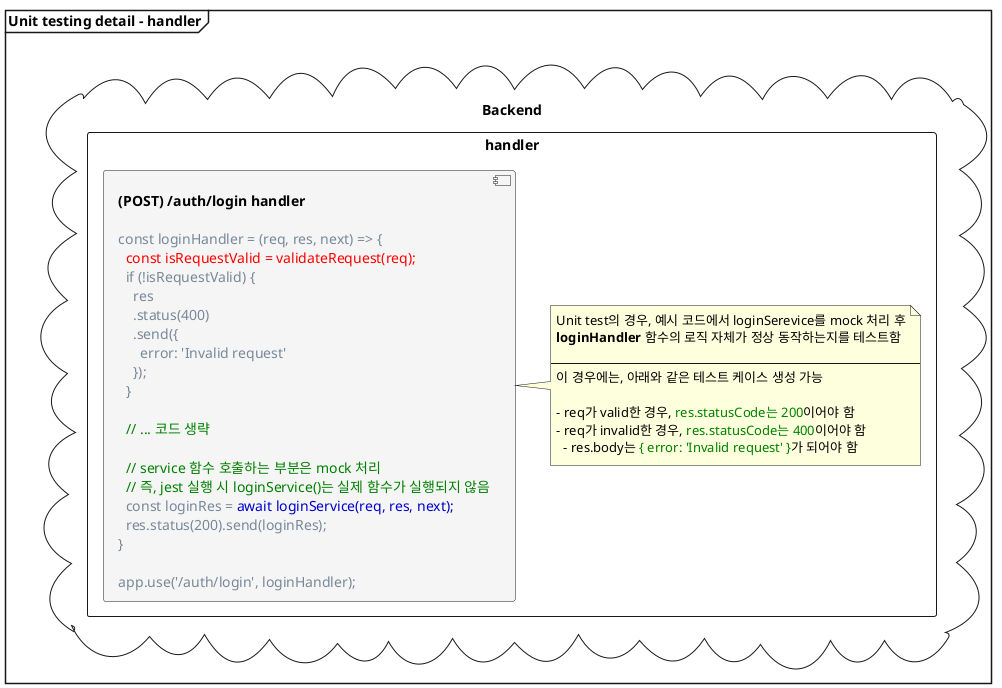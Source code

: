 @startuml 2_2_unit_test_detail
mainframe **Unit testing detail - handler**
hide stereotype

skinparam Linetype ortho
skinparam DefaultTextAlignment left

skinparam <<code_block>> {
    ComponentFontName Consolas
    ComponentFontColor LightSlateGray
    ComponentBackgroundColor WhiteSmoke
}

cloud Backend {
  rectangle handler {
    component login_handler <<code_block>> [
      <color:black><b>(POST) /auth/login handler</b>

      const loginHandler = (req, res, next) => {
        <color:Red>const isRequestValid = validateRequest(req);
        if (!isRequestValid) {
          res
          .status(400)
          .send({ 
            error: 'Invalid request'
          });
        }

        <color:green>// ... 코드 생략

        <color:green>// service 함수 호출하는 부분은 mock 처리
        <color:green>// 즉, jest 실행 시 loginService()는 실제 함수가 실행되지 않음
        const loginRes = <color:MediumBlue>await loginService(req, res, next);
        res.status(200).send(loginRes);
      }

      app.use('/auth/login', loginHandler);
    ]
    note right of login_handler
      Unit test의 경우, 예시 코드에서 loginSerevice를 mock 처리 후
      **loginHandler** 함수의 로직 자체가 정상 동작하는지를 테스트함

      ----
      이 경우에는, 아래와 같은 테스트 케이스 생성 가능

      - req가 valid한 경우, <color:green>res.statusCode는 200<color:black>이어야 함
      - req가 invalid한 경우, <color:green>res.statusCode는 400<color:black>이어야 함
        - res.body는 <color:green>{ error: 'Invalid request' }<color:black>가 되어야 함
    end note
  }
}

@enduml